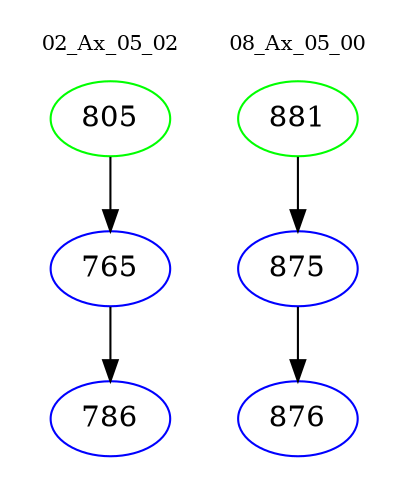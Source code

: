 digraph{
subgraph cluster_0 {
color = white
label = "02_Ax_05_02";
fontsize=10;
T0_805 [label="805", color="green"]
T0_805 -> T0_765 [color="black"]
T0_765 [label="765", color="blue"]
T0_765 -> T0_786 [color="black"]
T0_786 [label="786", color="blue"]
}
subgraph cluster_1 {
color = white
label = "08_Ax_05_00";
fontsize=10;
T1_881 [label="881", color="green"]
T1_881 -> T1_875 [color="black"]
T1_875 [label="875", color="blue"]
T1_875 -> T1_876 [color="black"]
T1_876 [label="876", color="blue"]
}
}

